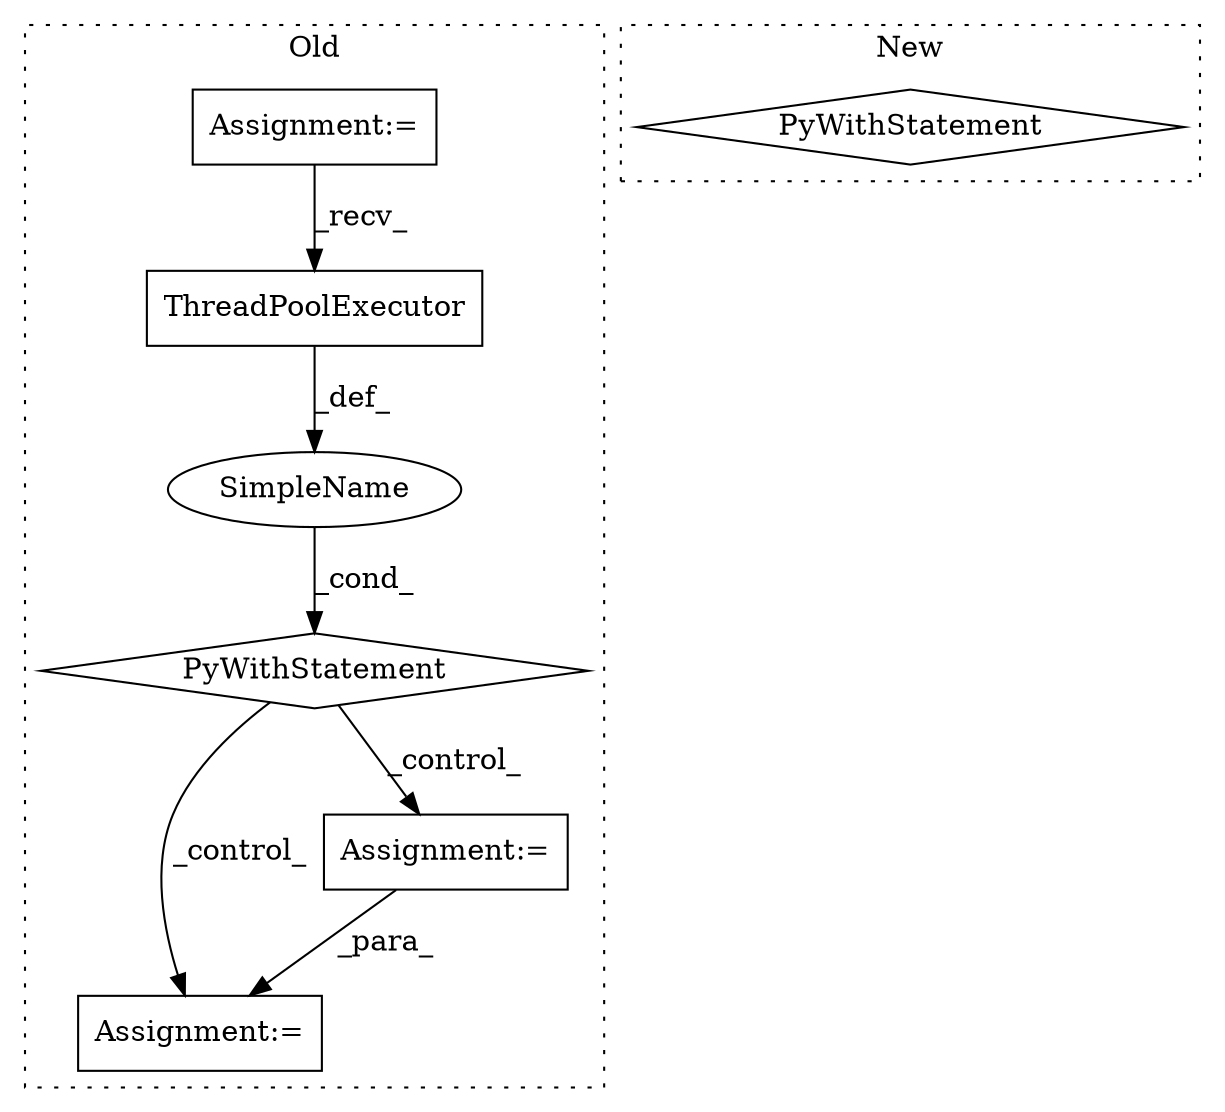 digraph G {
subgraph cluster0 {
1 [label="ThreadPoolExecutor" a="32" s="4106,4127" l="19,1" shape="box"];
3 [label="Assignment:=" a="7" s="4075" l="7" shape="box"];
4 [label="Assignment:=" a="7" s="4366" l="1" shape="box"];
5 [label="SimpleName" a="42" s="" l="" shape="ellipse"];
6 [label="PyWithStatement" a="104" s="4088,4128" l="10,2" shape="diamond"];
7 [label="Assignment:=" a="7" s="4183" l="8" shape="box"];
label = "Old";
style="dotted";
}
subgraph cluster1 {
2 [label="PyWithStatement" a="104" s="4297,4314" l="10,2" shape="diamond"];
label = "New";
style="dotted";
}
1 -> 5 [label="_def_"];
3 -> 1 [label="_recv_"];
5 -> 6 [label="_cond_"];
6 -> 4 [label="_control_"];
6 -> 7 [label="_control_"];
7 -> 4 [label="_para_"];
}